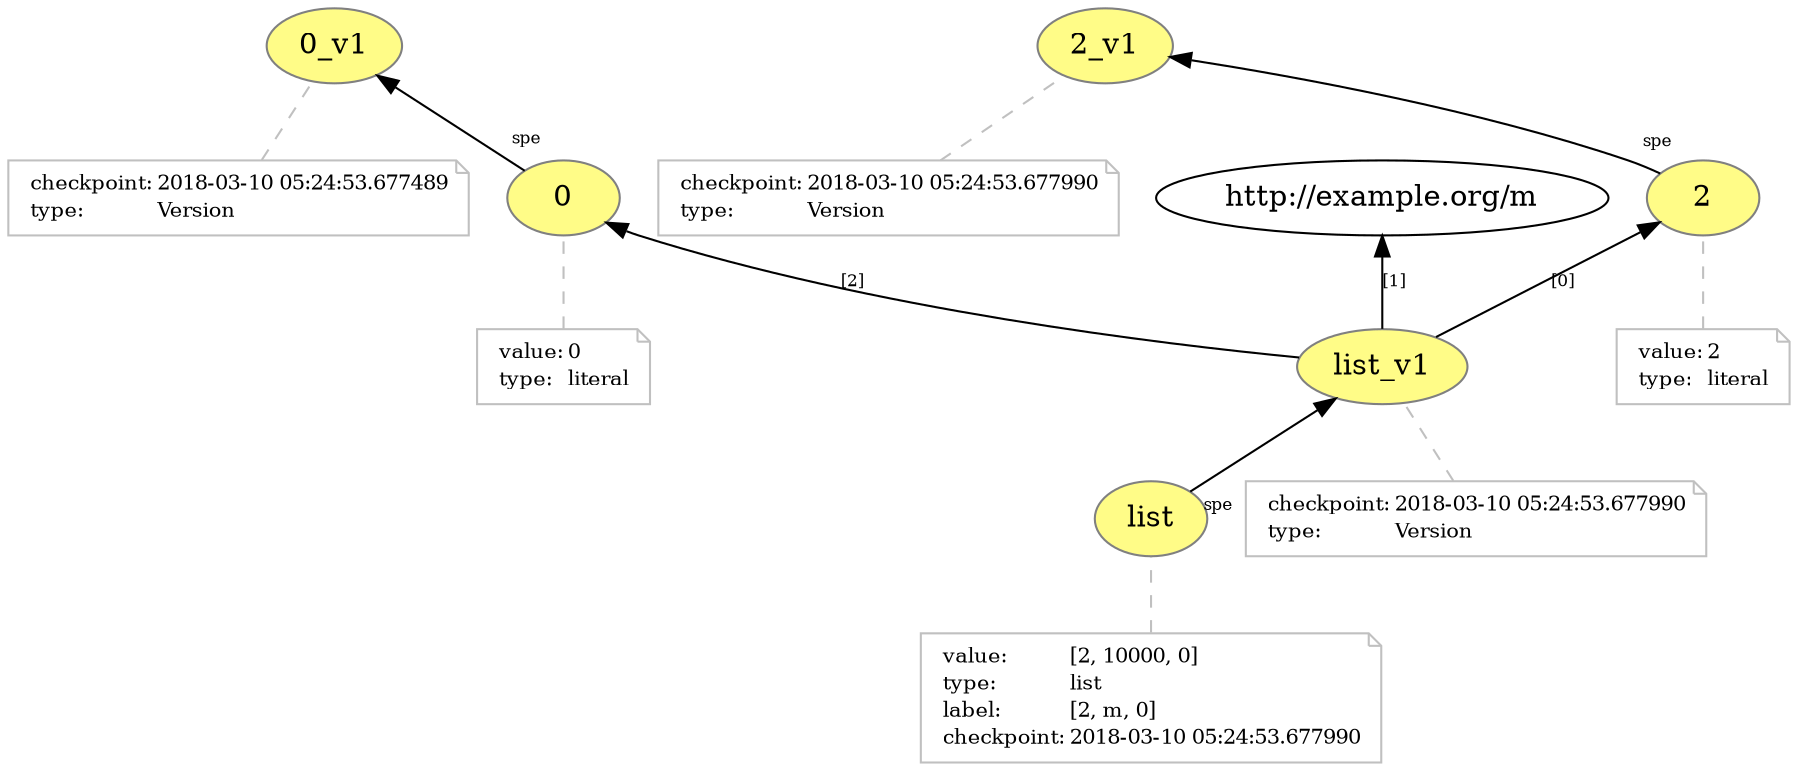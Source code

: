 digraph "PROV" { size="16,12"; rankdir="BT";
"http://example.org/0" [fillcolor="#FFFC87",color="#808080",style="filled",label="0",URL="http://example.org/0"]
"-attrs0" [color="gray",shape="note",fontsize="10",fontcolor="black",label=<<TABLE cellpadding="0" border="0">
	<TR>
	    <TD align="left">value:</TD>
	    <TD align="left">0</TD>
	</TR>
	<TR>
	    <TD align="left">type:</TD>
	    <TD align="left">literal</TD>
	</TR>
</TABLE>>]
"-attrs0" -> "http://example.org/0" [color="gray",style="dashed",arrowhead="none"]
"http://example.org/0_v1" [fillcolor="#FFFC87",color="#808080",style="filled",label="0_v1",URL="http://example.org/0_v1"]
"-attrs1" [color="gray",shape="note",fontsize="10",fontcolor="black",label=<<TABLE cellpadding="0" border="0">
	<TR>
	    <TD align="left">checkpoint:</TD>
	    <TD align="left">2018-03-10 05:24:53.677489</TD>
	</TR>
	<TR>
	    <TD align="left">type:</TD>
	    <TD align="left">Version</TD>
	</TR>
</TABLE>>]
"-attrs1" -> "http://example.org/0_v1" [color="gray",style="dashed",arrowhead="none"]
"http://example.org/0" -> "http://example.org/0_v1" [labelfontsize="8",labeldistance="1.5",labelangle="60.0",rotation="20",taillabel="spe"]
"http://example.org/2" [fillcolor="#FFFC87",color="#808080",style="filled",label="2",URL="http://example.org/2"]
"-attrs2" [color="gray",shape="note",fontsize="10",fontcolor="black",label=<<TABLE cellpadding="0" border="0">
	<TR>
	    <TD align="left">value:</TD>
	    <TD align="left">2</TD>
	</TR>
	<TR>
	    <TD align="left">type:</TD>
	    <TD align="left">literal</TD>
	</TR>
</TABLE>>]
"-attrs2" -> "http://example.org/2" [color="gray",style="dashed",arrowhead="none"]
"http://example.org/2_v1" [fillcolor="#FFFC87",color="#808080",style="filled",label="2_v1",URL="http://example.org/2_v1"]
"-attrs3" [color="gray",shape="note",fontsize="10",fontcolor="black",label=<<TABLE cellpadding="0" border="0">
	<TR>
	    <TD align="left">checkpoint:</TD>
	    <TD align="left">2018-03-10 05:24:53.677990</TD>
	</TR>
	<TR>
	    <TD align="left">type:</TD>
	    <TD align="left">Version</TD>
	</TR>
</TABLE>>]
"-attrs3" -> "http://example.org/2_v1" [color="gray",style="dashed",arrowhead="none"]
"http://example.org/2" -> "http://example.org/2_v1" [labelfontsize="8",labeldistance="1.5",labelangle="60.0",rotation="20",taillabel="spe"]
"http://example.org/list" [fillcolor="#FFFC87",color="#808080",style="filled",label="list",URL="http://example.org/list"]
"-attrs4" [color="gray",shape="note",fontsize="10",fontcolor="black",label=<<TABLE cellpadding="0" border="0">
	<TR>
	    <TD align="left">value:</TD>
	    <TD align="left">[2, 10000, 0]</TD>
	</TR>
	<TR>
	    <TD align="left">type:</TD>
	    <TD align="left">list</TD>
	</TR>
	<TR>
	    <TD align="left">label:</TD>
	    <TD align="left">[2, m, 0]</TD>
	</TR>
	<TR>
	    <TD align="left">checkpoint:</TD>
	    <TD align="left">2018-03-10 05:24:53.677990</TD>
	</TR>
</TABLE>>]
"-attrs4" -> "http://example.org/list" [color="gray",style="dashed",arrowhead="none"]
"http://example.org/list_v1" [fillcolor="#FFFC87",color="#808080",style="filled",label="list_v1",URL="http://example.org/list_v1"]
"-attrs5" [color="gray",shape="note",fontsize="10",fontcolor="black",label=<<TABLE cellpadding="0" border="0">
	<TR>
	    <TD align="left">checkpoint:</TD>
	    <TD align="left">2018-03-10 05:24:53.677990</TD>
	</TR>
	<TR>
	    <TD align="left">type:</TD>
	    <TD align="left">Version</TD>
	</TR>
</TABLE>>]
"-attrs5" -> "http://example.org/list_v1" [color="gray",style="dashed",arrowhead="none"]
"http://example.org/list" -> "http://example.org/list_v1" [labelfontsize="8",labeldistance="1.5",labelangle="60.0",rotation="20",taillabel="spe"]
"http://example.org/list_v1" -> "http://example.org/2" [fontsize="8",distance="1.5",angle="60.0",rotation="20",label="[0]"]
"http://example.org/list_v1" -> "http://example.org/m" [fontsize="8",distance="1.5",angle="60.0",rotation="20",label="[1]"]
"http://example.org/list_v1" -> "http://example.org/0" [fontsize="8",distance="1.5",angle="60.0",rotation="20",label="[2]"]
}